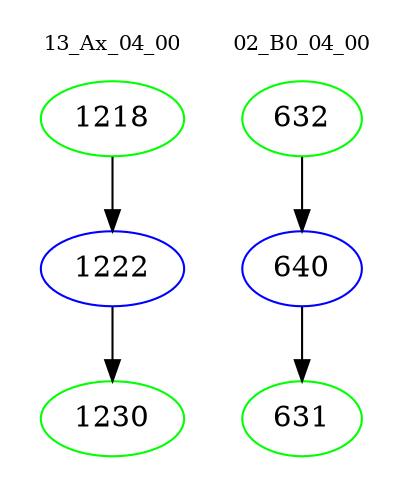 digraph{
subgraph cluster_0 {
color = white
label = "13_Ax_04_00";
fontsize=10;
T0_1218 [label="1218", color="green"]
T0_1218 -> T0_1222 [color="black"]
T0_1222 [label="1222", color="blue"]
T0_1222 -> T0_1230 [color="black"]
T0_1230 [label="1230", color="green"]
}
subgraph cluster_1 {
color = white
label = "02_B0_04_00";
fontsize=10;
T1_632 [label="632", color="green"]
T1_632 -> T1_640 [color="black"]
T1_640 [label="640", color="blue"]
T1_640 -> T1_631 [color="black"]
T1_631 [label="631", color="green"]
}
}
